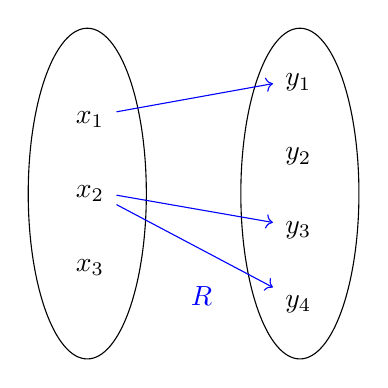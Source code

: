 \begin{tikzpicture}
\draw (-1.35,0) ellipse (0.75cm and 2.1cm);
\draw (1.35,0) ellipse (0.75cm and 2.1cm);
\node at (0,0){
    \begin{tikzcd}[column sep=2cm,row sep=0.01]
    &y_1\\
    x_1\arrow[ur,"",blue]&\\
    &y_2\\
    x_2\arrow[dr,blue,""]\arrow[dddr,"",blue]&\\
    &y_3\\
    x_3&\\
    &y_4
    \end{tikzcd}};
\node[blue] at (0.1,-1.3) {$R$};
\end{tikzpicture}